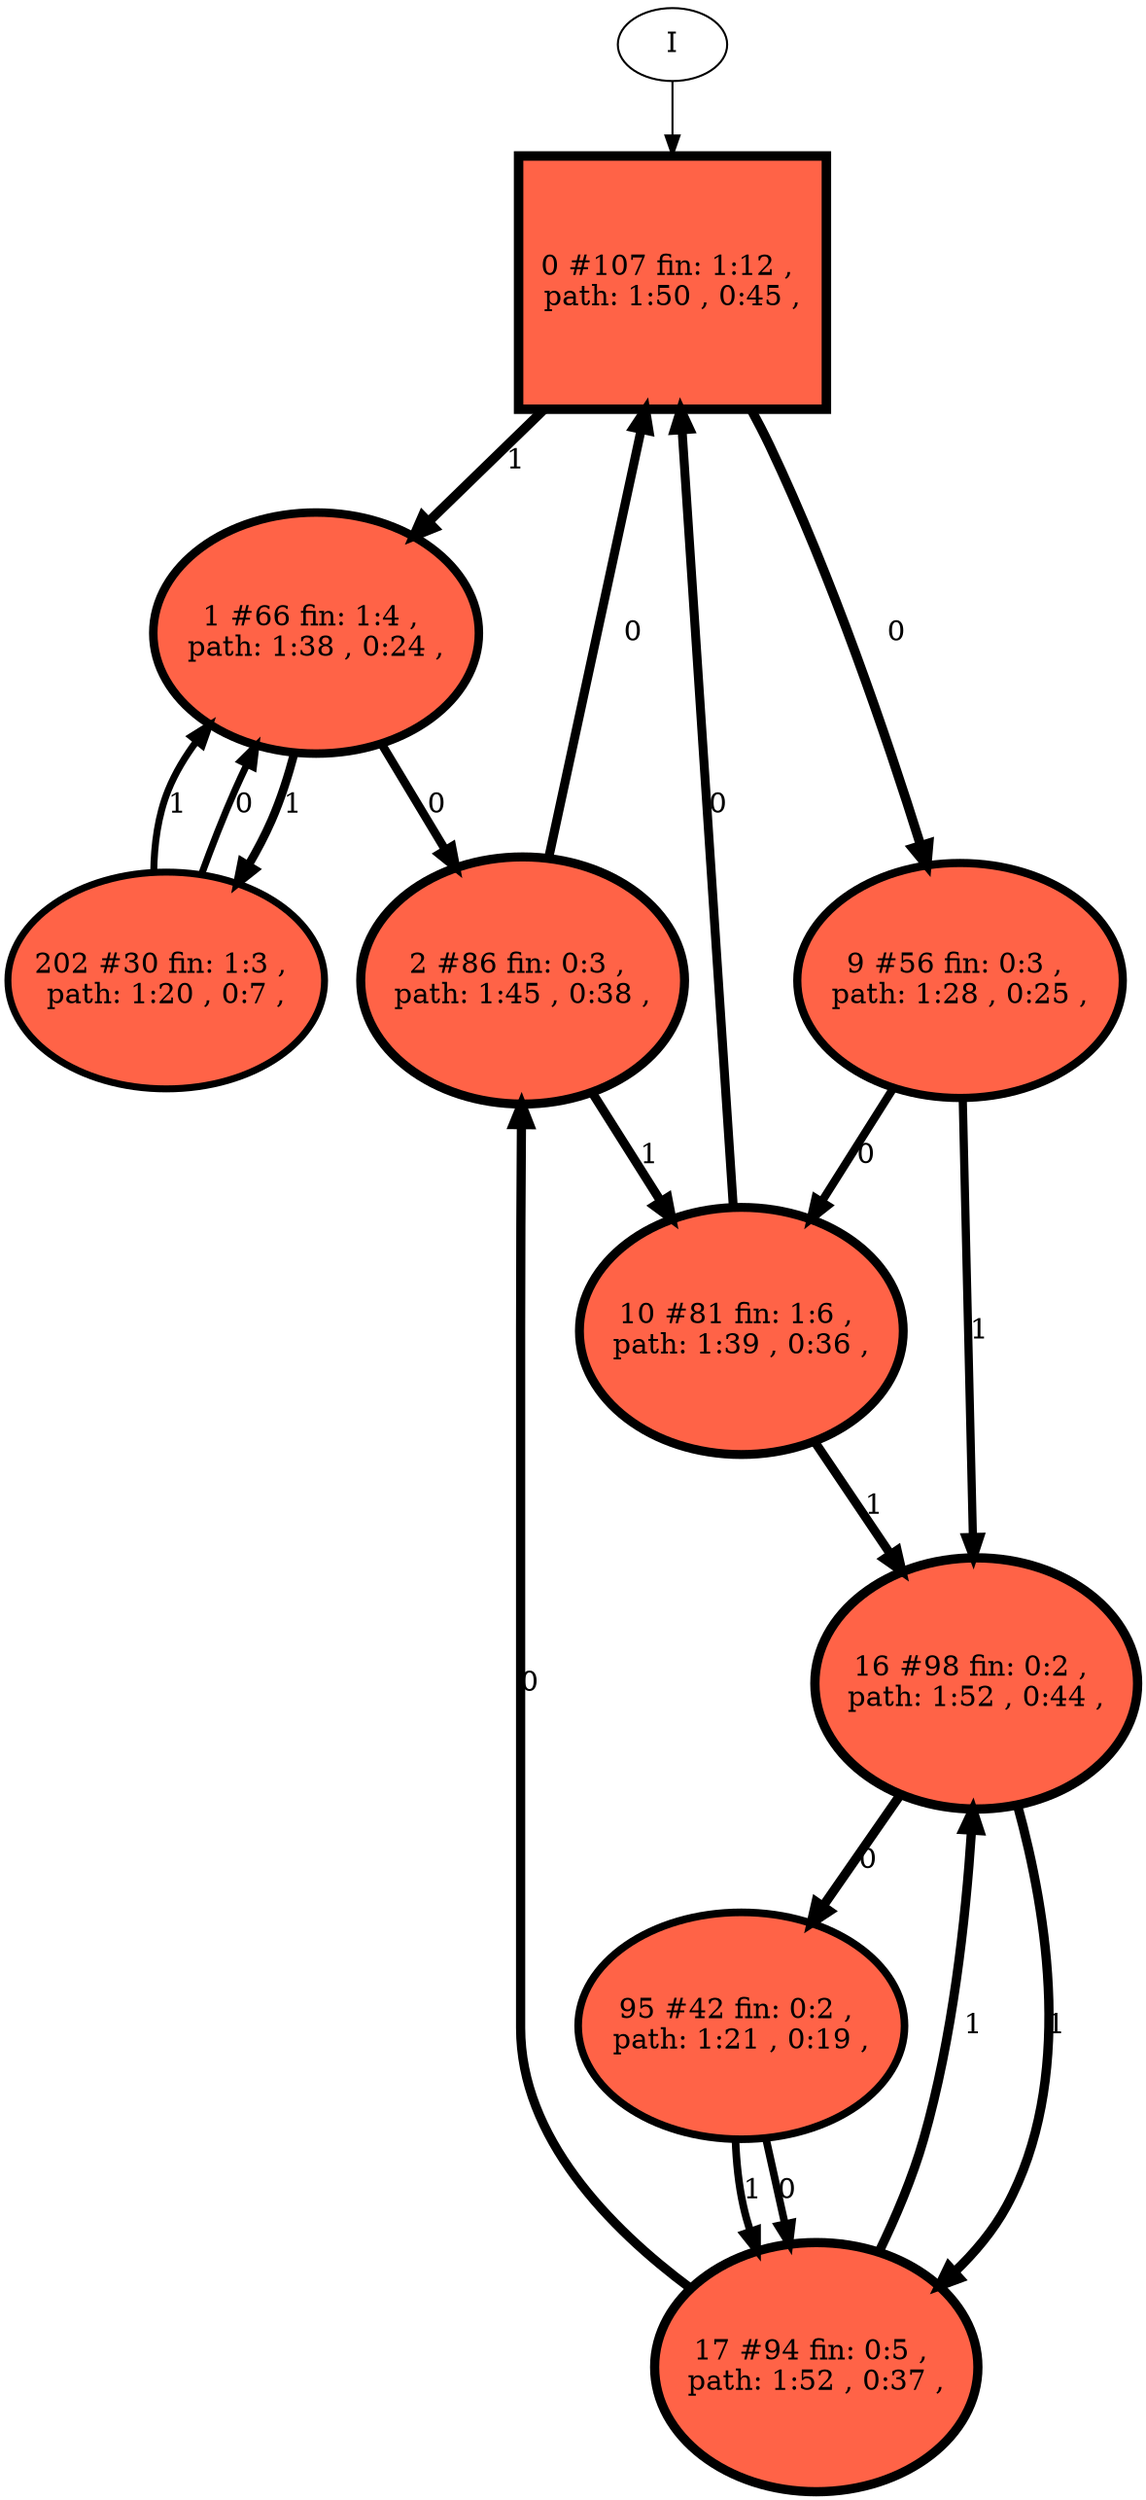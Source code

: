 // produced with flexfringe // 
digraph DFA {
	0 [label="root" shape=box];
		I -> 0;
	0 [ label="0 #107 fin: 1:12 , 
 path: 1:50 , 0:45 , " , style=filled, fillcolor="tomato", width=1.73733, height=1.73733, penwidth=4.68213];
		0 -> 1 [label="1 " , penwidth=4.68213 ];
		0 -> 9 [label="0 " , penwidth=4.68213 ];
	1 [ label="1 #66 fin: 1:4 , 
 path: 1:38 , 0:24 , " , style=filled, fillcolor="tomato", width=1.64956, height=1.64956, penwidth=4.20469];
		1 -> 202 [label="1 " , penwidth=4.20469 ];
		1 -> 2 [label="0 " , penwidth=4.20469 ];
	9 [ label="9 #56 fin: 0:3 , 
 path: 1:28 , 0:25 , " , style=filled, fillcolor="tomato", width=1.61801, height=1.61801, penwidth=4.04305];
		9 -> 16 [label="1 " , penwidth=4.04305 ];
		9 -> 10 [label="0 " , penwidth=4.04305 ];
	202 [ label="202 #30 fin: 1:3 , 
 path: 1:20 , 0:7 , " , style=filled, fillcolor="tomato", width=1.4893, height=1.4893, penwidth=3.43399];
		202 -> 1 [label="1 " , penwidth=3.43399 ];
		202 -> 1 [label="0 " , penwidth=3.43399 ];
	2 [ label="2 #86 fin: 0:3 , 
 path: 1:45 , 0:38 , " , style=filled, fillcolor="tomato", width=1.69853, height=1.69853, penwidth=4.46591];
		2 -> 10 [label="1 " , penwidth=4.46591 ];
		2 -> 0 [label="0 " , penwidth=4.46591 ];
	16 [ label="16 #98 fin: 0:2 , 
 path: 1:52 , 0:44 , " , style=filled, fillcolor="tomato", width=1.72189, height=1.72189, penwidth=4.59512];
		16 -> 17 [label="1 " , penwidth=4.59512 ];
		16 -> 95 [label="0 " , penwidth=4.59512 ];
	10 [ label="10 #81 fin: 1:6 , 
 path: 1:39 , 0:36 , " , style=filled, fillcolor="tomato", width=1.68764, height=1.68764, penwidth=4.40672];
		10 -> 16 [label="1 " , penwidth=4.40672 ];
		10 -> 0 [label="0 " , penwidth=4.40672 ];
	17 [ label="17 #94 fin: 0:5 , 
 path: 1:52 , 0:37 , " , style=filled, fillcolor="tomato", width=1.7145, height=1.7145, penwidth=4.55388];
		17 -> 16 [label="1 " , penwidth=4.55388 ];
		17 -> 2 [label="0 " , penwidth=4.55388 ];
	95 [ label="95 #42 fin: 0:2 , 
 path: 1:21 , 0:19 , " , style=filled, fillcolor="tomato", width=1.5605, height=1.5605, penwidth=3.7612];
		95 -> 17 [label="1 " , penwidth=3.7612 ];
		95 -> 17 [label="0 " , penwidth=3.7612 ];
}
